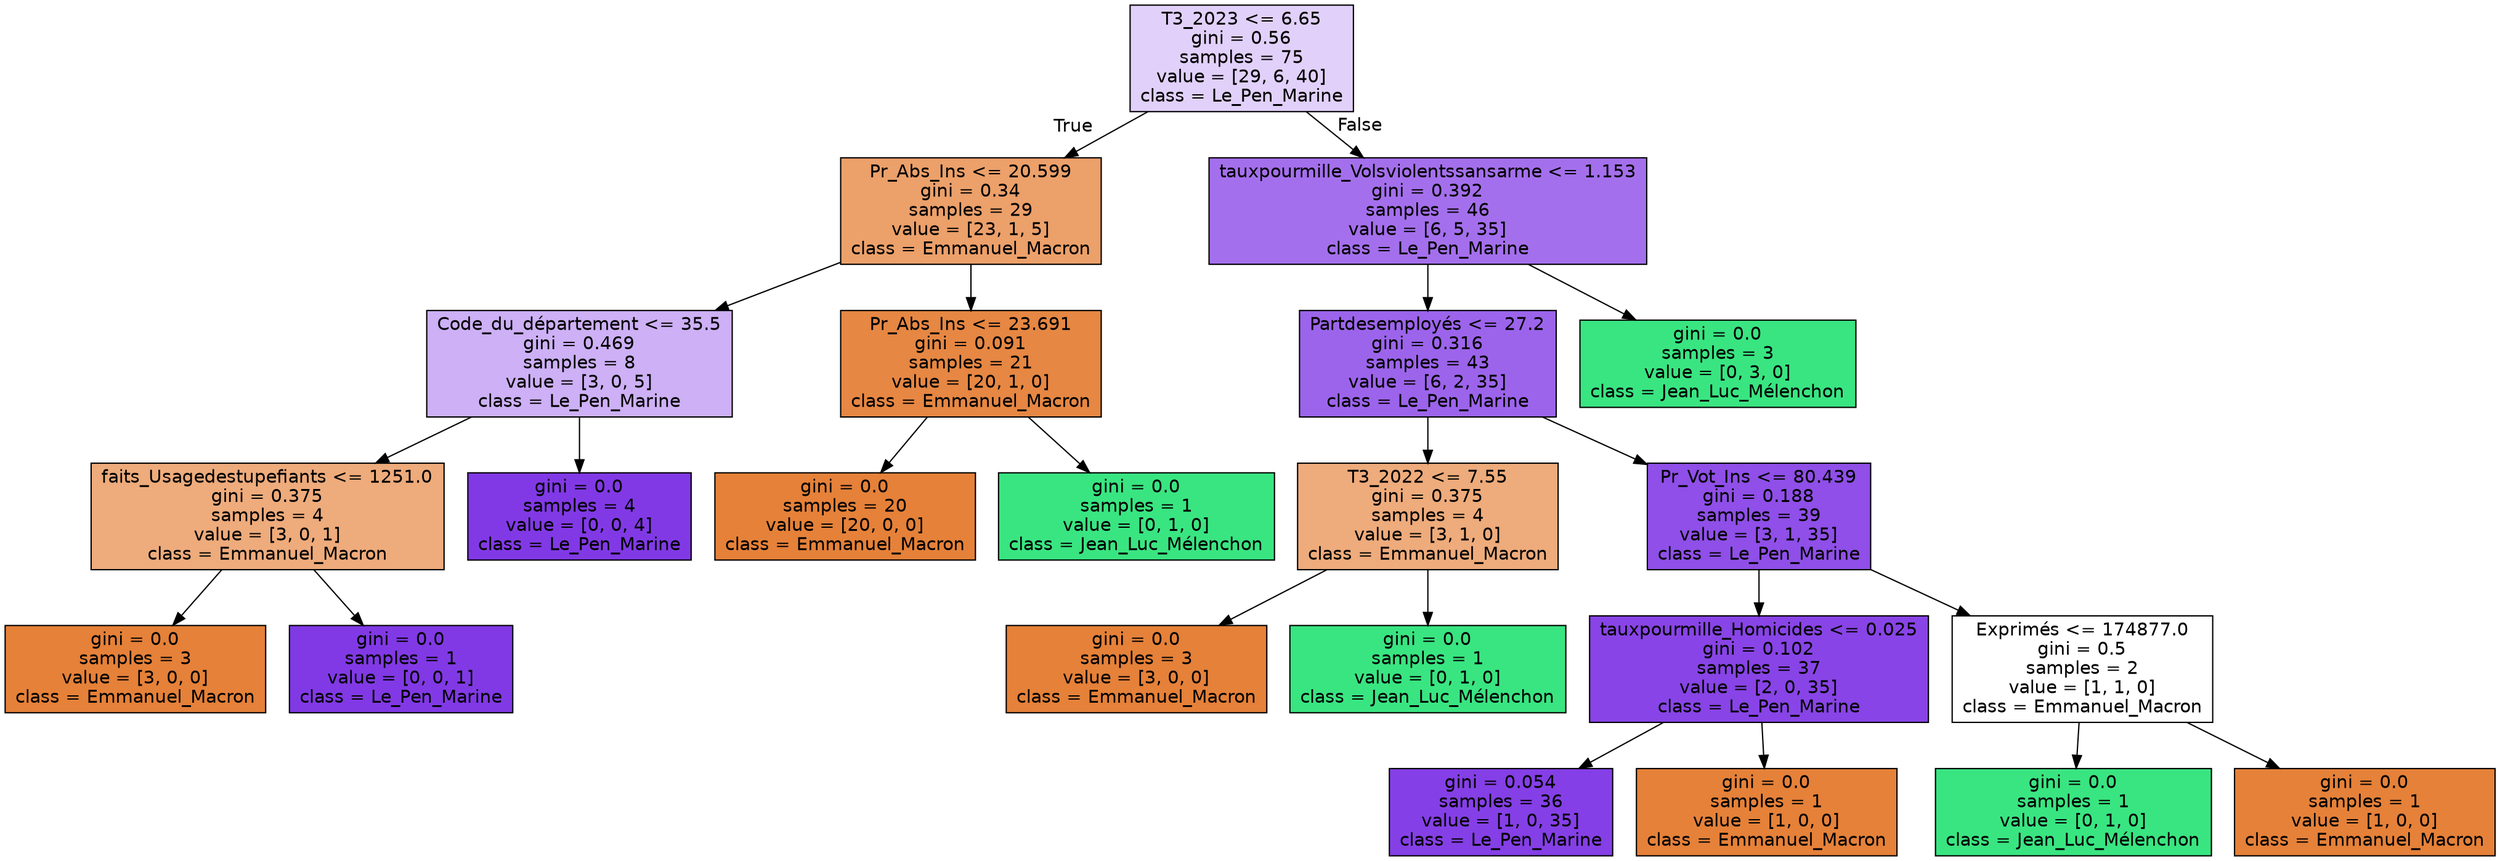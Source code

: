 digraph Tree {
node [shape=box, style="filled", color="black", fontname="helvetica"] ;
edge [fontname="helvetica"] ;
0 [label="T3_2023 <= 6.65\ngini = 0.56\nsamples = 75\nvalue = [29, 6, 40]\nclass = Le_Pen_Marine", fillcolor="#e1d0f9"] ;
1 [label="Pr_Abs_Ins <= 20.599\ngini = 0.34\nsamples = 29\nvalue = [23, 1, 5]\nclass = Emmanuel_Macron", fillcolor="#eca06a"] ;
0 -> 1 [labeldistance=2.5, labelangle=45, headlabel="True"] ;
2 [label="Code_du_département <= 35.5\ngini = 0.469\nsamples = 8\nvalue = [3, 0, 5]\nclass = Le_Pen_Marine", fillcolor="#cdb0f5"] ;
1 -> 2 ;
3 [label="faits_Usagedestupefiants <= 1251.0\ngini = 0.375\nsamples = 4\nvalue = [3, 0, 1]\nclass = Emmanuel_Macron", fillcolor="#eeab7b"] ;
2 -> 3 ;
4 [label="gini = 0.0\nsamples = 3\nvalue = [3, 0, 0]\nclass = Emmanuel_Macron", fillcolor="#e58139"] ;
3 -> 4 ;
5 [label="gini = 0.0\nsamples = 1\nvalue = [0, 0, 1]\nclass = Le_Pen_Marine", fillcolor="#8139e5"] ;
3 -> 5 ;
6 [label="gini = 0.0\nsamples = 4\nvalue = [0, 0, 4]\nclass = Le_Pen_Marine", fillcolor="#8139e5"] ;
2 -> 6 ;
7 [label="Pr_Abs_Ins <= 23.691\ngini = 0.091\nsamples = 21\nvalue = [20, 1, 0]\nclass = Emmanuel_Macron", fillcolor="#e68743"] ;
1 -> 7 ;
8 [label="gini = 0.0\nsamples = 20\nvalue = [20, 0, 0]\nclass = Emmanuel_Macron", fillcolor="#e58139"] ;
7 -> 8 ;
9 [label="gini = 0.0\nsamples = 1\nvalue = [0, 1, 0]\nclass = Jean_Luc_Mélenchon", fillcolor="#39e581"] ;
7 -> 9 ;
10 [label="tauxpourmille_Volsviolentssansarme <= 1.153\ngini = 0.392\nsamples = 46\nvalue = [6, 5, 35]\nclass = Le_Pen_Marine", fillcolor="#a46fec"] ;
0 -> 10 [labeldistance=2.5, labelangle=-45, headlabel="False"] ;
11 [label="Partdesemployés <= 27.2\ngini = 0.316\nsamples = 43\nvalue = [6, 2, 35]\nclass = Le_Pen_Marine", fillcolor="#9c64eb"] ;
10 -> 11 ;
12 [label="T3_2022 <= 7.55\ngini = 0.375\nsamples = 4\nvalue = [3, 1, 0]\nclass = Emmanuel_Macron", fillcolor="#eeab7b"] ;
11 -> 12 ;
13 [label="gini = 0.0\nsamples = 3\nvalue = [3, 0, 0]\nclass = Emmanuel_Macron", fillcolor="#e58139"] ;
12 -> 13 ;
14 [label="gini = 0.0\nsamples = 1\nvalue = [0, 1, 0]\nclass = Jean_Luc_Mélenchon", fillcolor="#39e581"] ;
12 -> 14 ;
15 [label="Pr_Vot_Ins <= 80.439\ngini = 0.188\nsamples = 39\nvalue = [3, 1, 35]\nclass = Le_Pen_Marine", fillcolor="#8f4fe8"] ;
11 -> 15 ;
16 [label="tauxpourmille_Homicides <= 0.025\ngini = 0.102\nsamples = 37\nvalue = [2, 0, 35]\nclass = Le_Pen_Marine", fillcolor="#8844e6"] ;
15 -> 16 ;
17 [label="gini = 0.054\nsamples = 36\nvalue = [1, 0, 35]\nclass = Le_Pen_Marine", fillcolor="#853fe6"] ;
16 -> 17 ;
18 [label="gini = 0.0\nsamples = 1\nvalue = [1, 0, 0]\nclass = Emmanuel_Macron", fillcolor="#e58139"] ;
16 -> 18 ;
19 [label="Exprimés <= 174877.0\ngini = 0.5\nsamples = 2\nvalue = [1, 1, 0]\nclass = Emmanuel_Macron", fillcolor="#ffffff"] ;
15 -> 19 ;
20 [label="gini = 0.0\nsamples = 1\nvalue = [0, 1, 0]\nclass = Jean_Luc_Mélenchon", fillcolor="#39e581"] ;
19 -> 20 ;
21 [label="gini = 0.0\nsamples = 1\nvalue = [1, 0, 0]\nclass = Emmanuel_Macron", fillcolor="#e58139"] ;
19 -> 21 ;
22 [label="gini = 0.0\nsamples = 3\nvalue = [0, 3, 0]\nclass = Jean_Luc_Mélenchon", fillcolor="#39e581"] ;
10 -> 22 ;
}